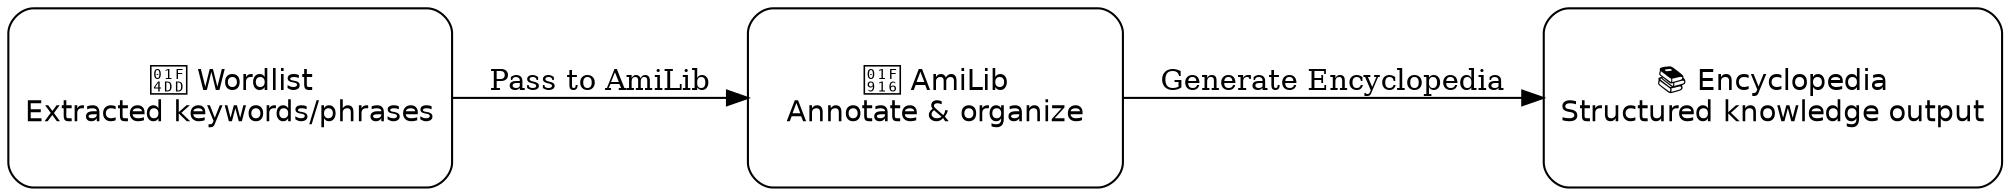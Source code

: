digraph wordlist_to_amilib {
    rankdir=LR; // Left to right
    bgcolor="white";
    node [shape=rectangle, style=rounded, fontsize=14, fontname="Helvetica", width=2.5, height=1.2];

    wordlist [label="📝 Wordlist\nExtracted keywords/phrases"];
    amilib [label="🤖 AmiLib\nAnnotate & organize"];
    encyclopedia [label="📚 Encyclopedia\nStructured knowledge output"];

    // Arrows
    wordlist -> amilib [label="Pass to AmiLib", fontsize=14];
    amilib -> encyclopedia [label="Generate Encyclopedia", fontsize=14];
}
